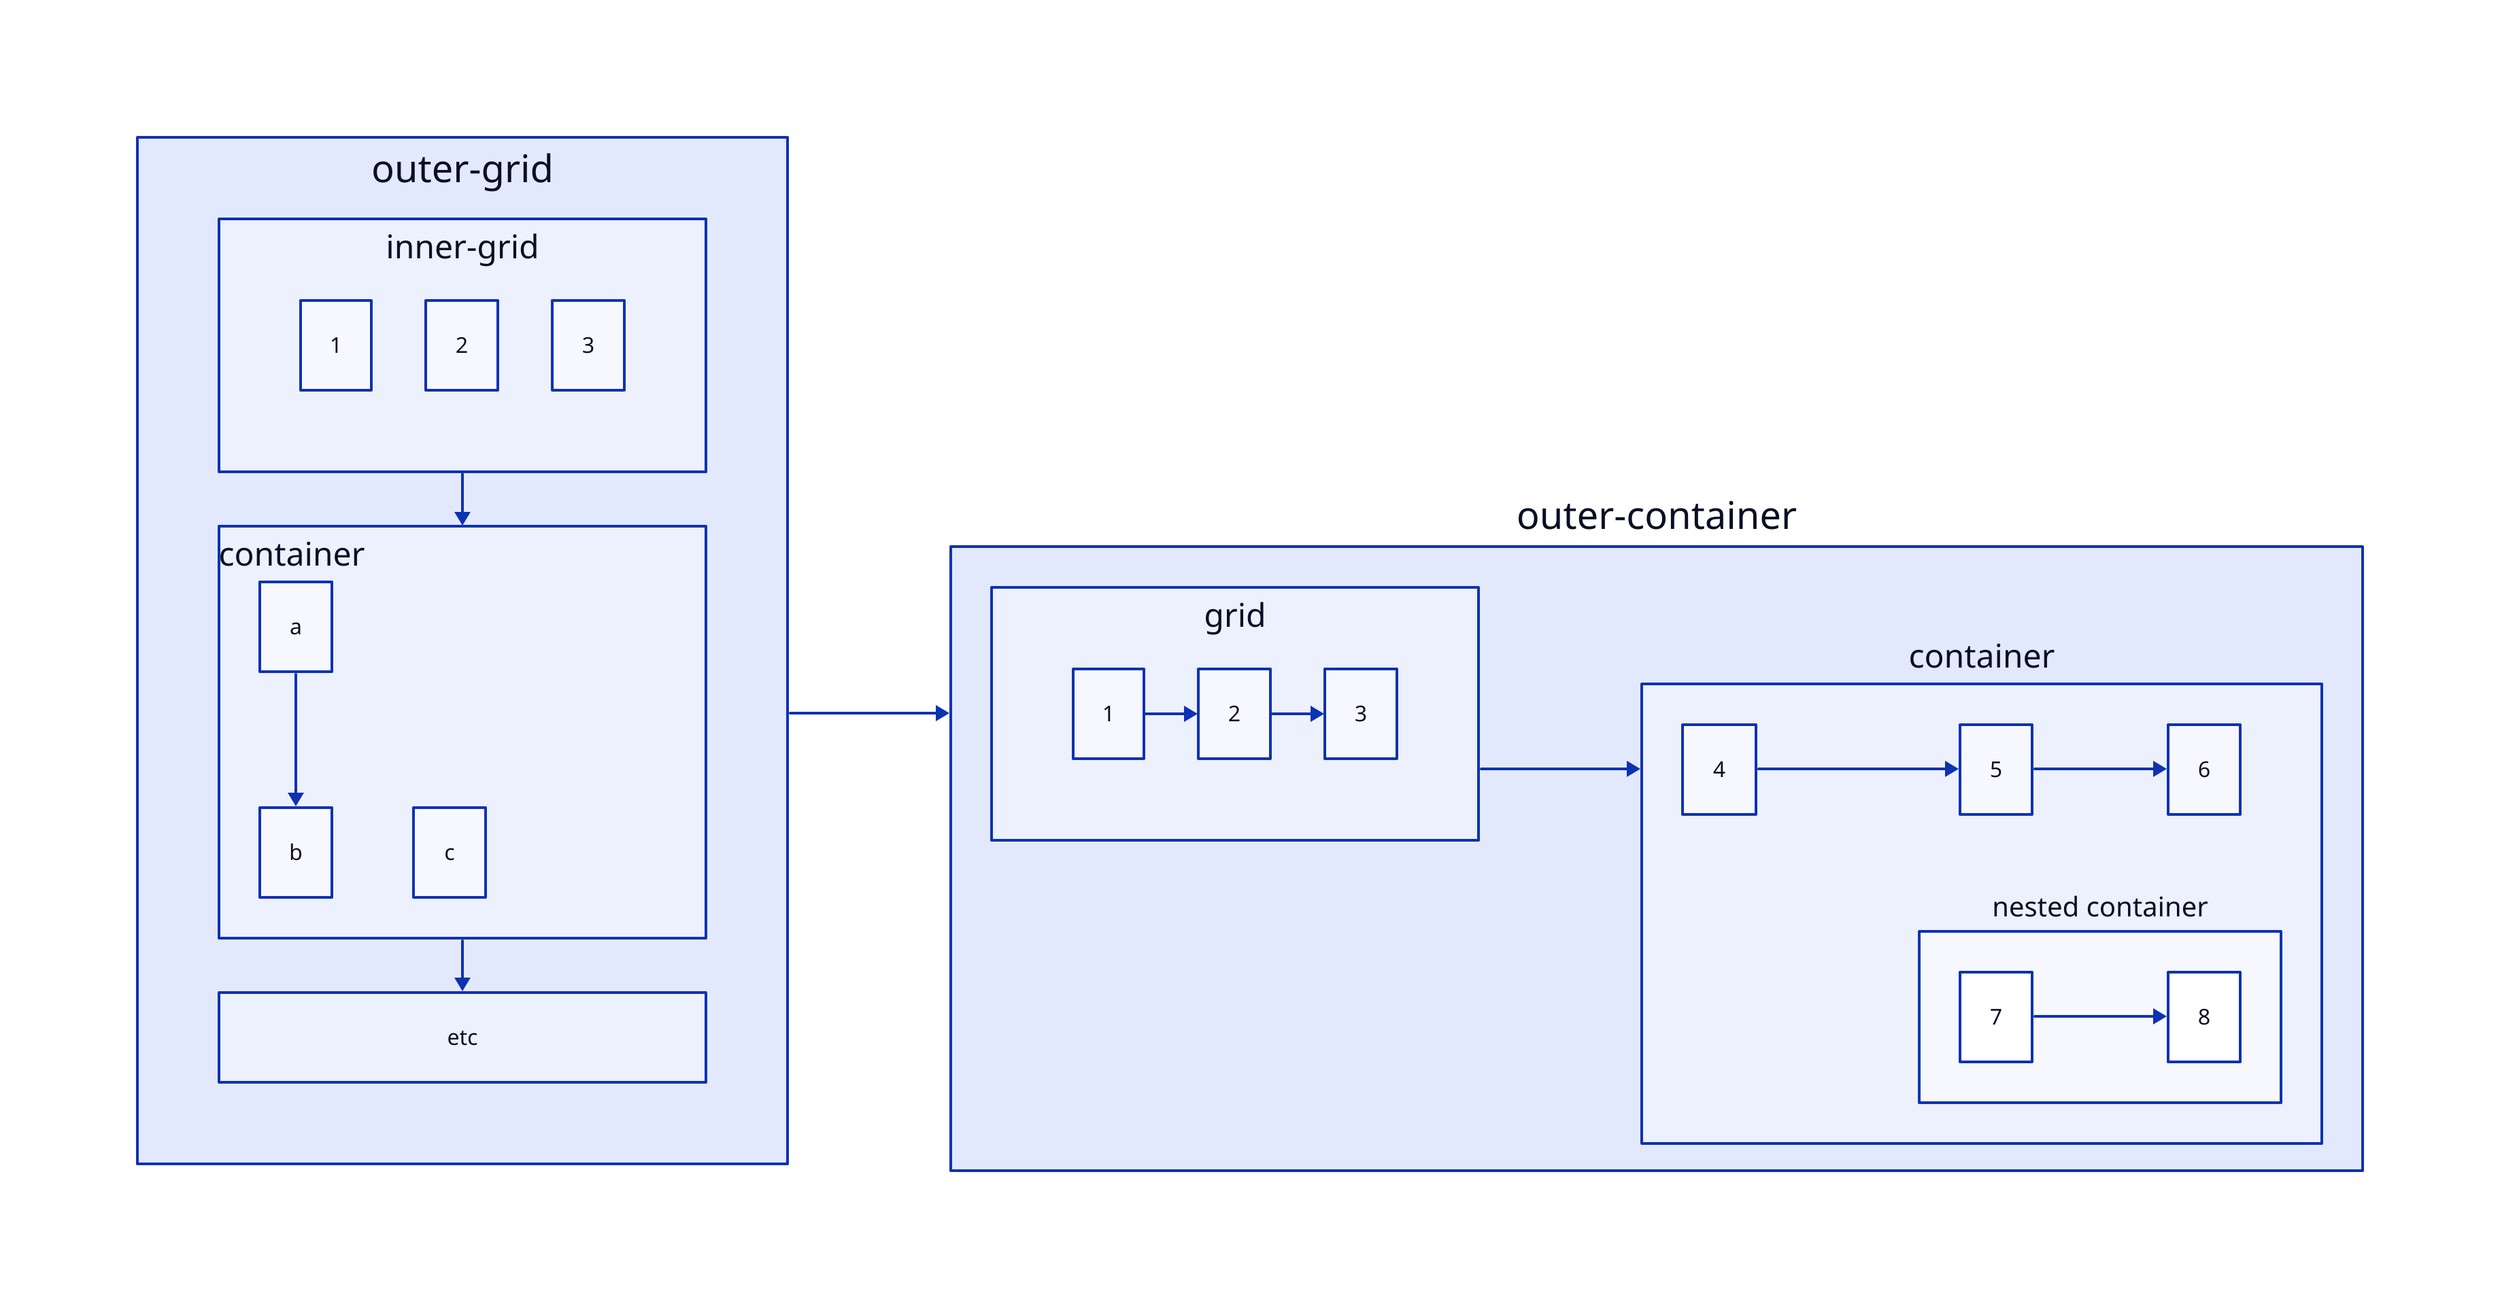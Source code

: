 direction: right
outer-grid -> outer-container

outer-grid: {
  grid-columns: 1

  inner-grid -> container -> etc

  container: {
    label.near: top-left
    # edges not yet supported here since they must be direct grid children
    a
    b
    c

    a -> b
  }

  inner-grid: {
    grid-rows: 1
    1
    2
    3
    # edges here are not supported yet since this is inside another grid

    # TODO should work now, update compile check
    # 1 -> 2 -> 3
  }
}

outer-container: {
  grid -> container

  grid: {
    grid-rows: 1
    # direct child edges ok in least nested grid
    1 -> 2 -> 3
  }

  container: {
    # non grid edges ok
    4 -> 5 -> 6
    nested container: {
      # nested non grid edges ok
      7 -> 8
    }
  }
}

